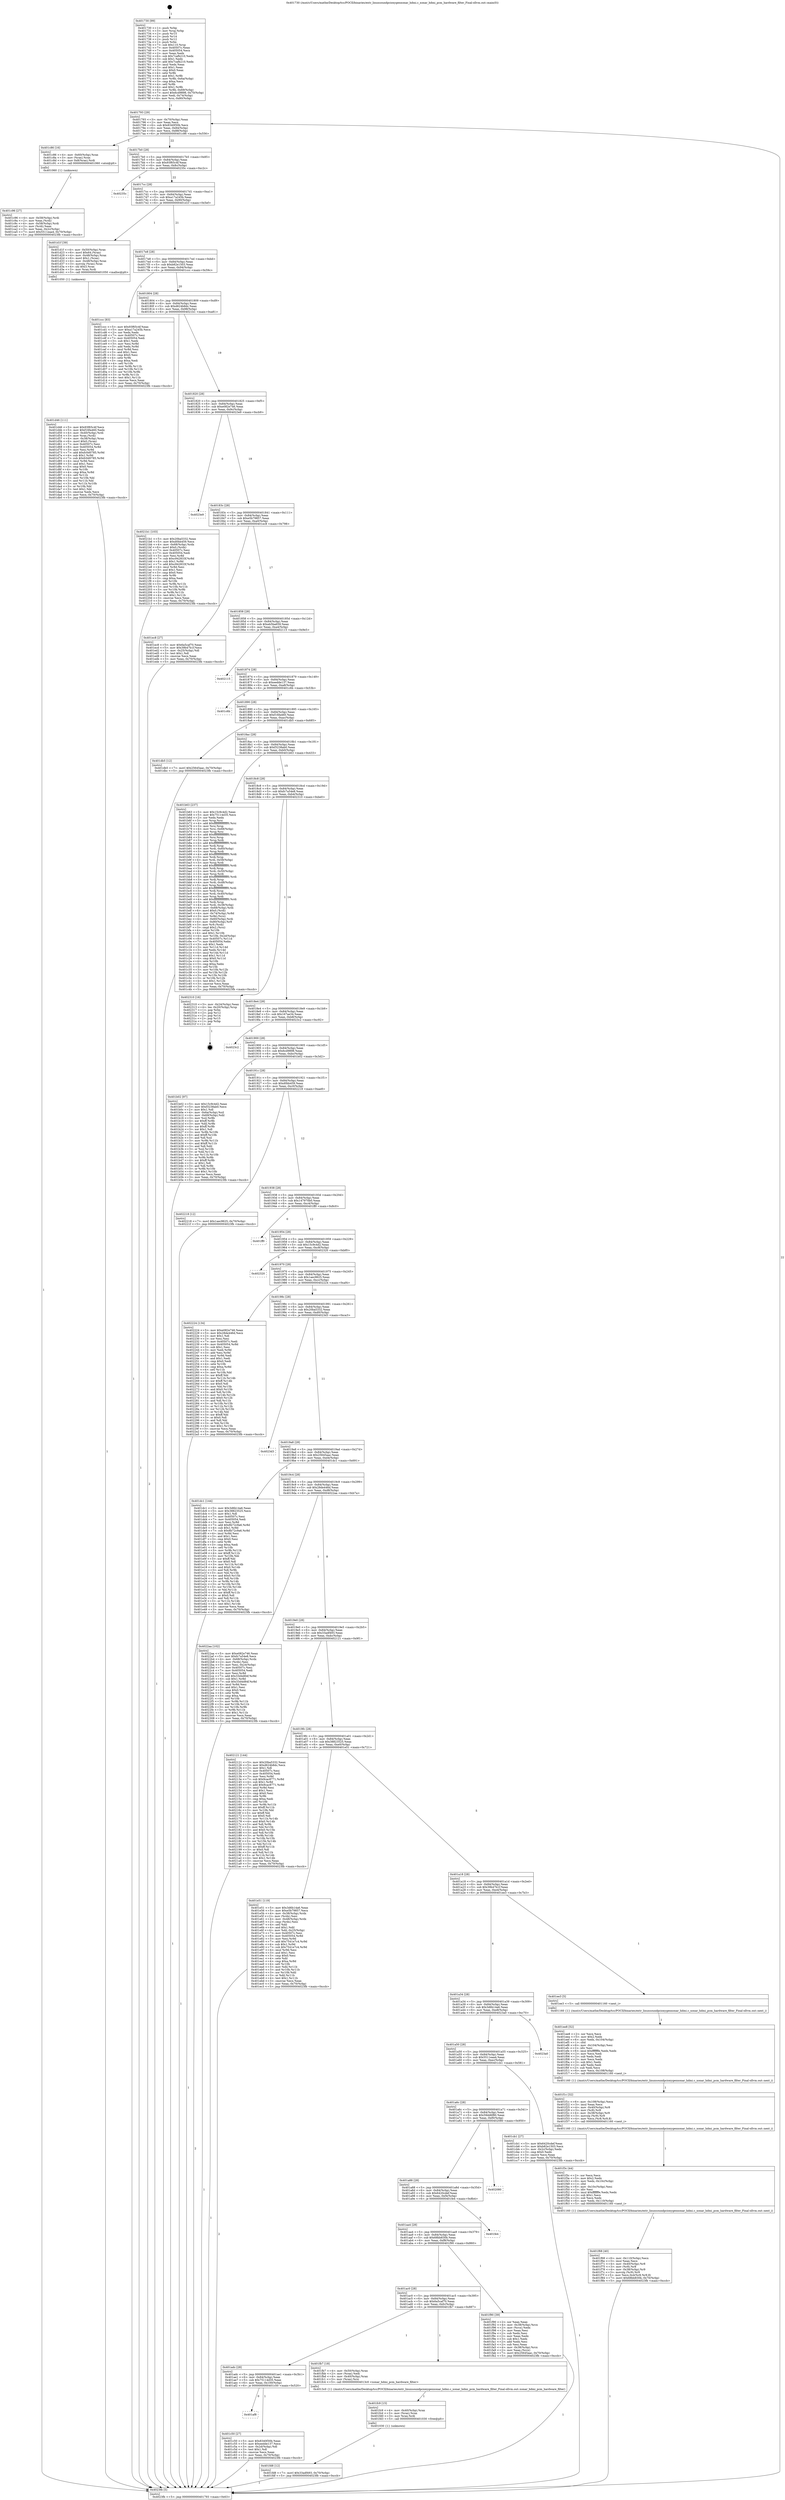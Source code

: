 digraph "0x401730" {
  label = "0x401730 (/mnt/c/Users/mathe/Desktop/tcc/POCII/binaries/extr_linuxsoundpcioxygenxonar_hdmi.c_xonar_hdmi_pcm_hardware_filter_Final-ollvm.out::main(0))"
  labelloc = "t"
  node[shape=record]

  Entry [label="",width=0.3,height=0.3,shape=circle,fillcolor=black,style=filled]
  "0x401793" [label="{
     0x401793 [29]\l
     | [instrs]\l
     &nbsp;&nbsp;0x401793 \<+3\>: mov -0x70(%rbp),%eax\l
     &nbsp;&nbsp;0x401796 \<+2\>: mov %eax,%ecx\l
     &nbsp;&nbsp;0x401798 \<+6\>: sub $0x8340f30b,%ecx\l
     &nbsp;&nbsp;0x40179e \<+6\>: mov %eax,-0x84(%rbp)\l
     &nbsp;&nbsp;0x4017a4 \<+6\>: mov %ecx,-0x88(%rbp)\l
     &nbsp;&nbsp;0x4017aa \<+6\>: je 0000000000401c86 \<main+0x556\>\l
  }"]
  "0x401c86" [label="{
     0x401c86 [16]\l
     | [instrs]\l
     &nbsp;&nbsp;0x401c86 \<+4\>: mov -0x60(%rbp),%rax\l
     &nbsp;&nbsp;0x401c8a \<+3\>: mov (%rax),%rax\l
     &nbsp;&nbsp;0x401c8d \<+4\>: mov 0x8(%rax),%rdi\l
     &nbsp;&nbsp;0x401c91 \<+5\>: call 0000000000401060 \<atoi@plt\>\l
     | [calls]\l
     &nbsp;&nbsp;0x401060 \{1\} (unknown)\l
  }"]
  "0x4017b0" [label="{
     0x4017b0 [28]\l
     | [instrs]\l
     &nbsp;&nbsp;0x4017b0 \<+5\>: jmp 00000000004017b5 \<main+0x85\>\l
     &nbsp;&nbsp;0x4017b5 \<+6\>: mov -0x84(%rbp),%eax\l
     &nbsp;&nbsp;0x4017bb \<+5\>: sub $0x93f65c4f,%eax\l
     &nbsp;&nbsp;0x4017c0 \<+6\>: mov %eax,-0x8c(%rbp)\l
     &nbsp;&nbsp;0x4017c6 \<+6\>: je 000000000040235c \<main+0xc2c\>\l
  }"]
  Exit [label="",width=0.3,height=0.3,shape=circle,fillcolor=black,style=filled,peripheries=2]
  "0x40235c" [label="{
     0x40235c\l
  }", style=dashed]
  "0x4017cc" [label="{
     0x4017cc [28]\l
     | [instrs]\l
     &nbsp;&nbsp;0x4017cc \<+5\>: jmp 00000000004017d1 \<main+0xa1\>\l
     &nbsp;&nbsp;0x4017d1 \<+6\>: mov -0x84(%rbp),%eax\l
     &nbsp;&nbsp;0x4017d7 \<+5\>: sub $0xa17a245b,%eax\l
     &nbsp;&nbsp;0x4017dc \<+6\>: mov %eax,-0x90(%rbp)\l
     &nbsp;&nbsp;0x4017e2 \<+6\>: je 0000000000401d1f \<main+0x5ef\>\l
  }"]
  "0x401fd8" [label="{
     0x401fd8 [12]\l
     | [instrs]\l
     &nbsp;&nbsp;0x401fd8 \<+7\>: movl $0x33adf493,-0x70(%rbp)\l
     &nbsp;&nbsp;0x401fdf \<+5\>: jmp 00000000004023fb \<main+0xccb\>\l
  }"]
  "0x401d1f" [label="{
     0x401d1f [39]\l
     | [instrs]\l
     &nbsp;&nbsp;0x401d1f \<+4\>: mov -0x50(%rbp),%rax\l
     &nbsp;&nbsp;0x401d23 \<+6\>: movl $0x64,(%rax)\l
     &nbsp;&nbsp;0x401d29 \<+4\>: mov -0x48(%rbp),%rax\l
     &nbsp;&nbsp;0x401d2d \<+6\>: movl $0x1,(%rax)\l
     &nbsp;&nbsp;0x401d33 \<+4\>: mov -0x48(%rbp),%rax\l
     &nbsp;&nbsp;0x401d37 \<+3\>: movslq (%rax),%rax\l
     &nbsp;&nbsp;0x401d3a \<+4\>: shl $0x3,%rax\l
     &nbsp;&nbsp;0x401d3e \<+3\>: mov %rax,%rdi\l
     &nbsp;&nbsp;0x401d41 \<+5\>: call 0000000000401050 \<malloc@plt\>\l
     | [calls]\l
     &nbsp;&nbsp;0x401050 \{1\} (unknown)\l
  }"]
  "0x4017e8" [label="{
     0x4017e8 [28]\l
     | [instrs]\l
     &nbsp;&nbsp;0x4017e8 \<+5\>: jmp 00000000004017ed \<main+0xbd\>\l
     &nbsp;&nbsp;0x4017ed \<+6\>: mov -0x84(%rbp),%eax\l
     &nbsp;&nbsp;0x4017f3 \<+5\>: sub $0xb82e1503,%eax\l
     &nbsp;&nbsp;0x4017f8 \<+6\>: mov %eax,-0x94(%rbp)\l
     &nbsp;&nbsp;0x4017fe \<+6\>: je 0000000000401ccc \<main+0x59c\>\l
  }"]
  "0x401fc9" [label="{
     0x401fc9 [15]\l
     | [instrs]\l
     &nbsp;&nbsp;0x401fc9 \<+4\>: mov -0x40(%rbp),%rax\l
     &nbsp;&nbsp;0x401fcd \<+3\>: mov (%rax),%rax\l
     &nbsp;&nbsp;0x401fd0 \<+3\>: mov %rax,%rdi\l
     &nbsp;&nbsp;0x401fd3 \<+5\>: call 0000000000401030 \<free@plt\>\l
     | [calls]\l
     &nbsp;&nbsp;0x401030 \{1\} (unknown)\l
  }"]
  "0x401ccc" [label="{
     0x401ccc [83]\l
     | [instrs]\l
     &nbsp;&nbsp;0x401ccc \<+5\>: mov $0x93f65c4f,%eax\l
     &nbsp;&nbsp;0x401cd1 \<+5\>: mov $0xa17a245b,%ecx\l
     &nbsp;&nbsp;0x401cd6 \<+2\>: xor %edx,%edx\l
     &nbsp;&nbsp;0x401cd8 \<+7\>: mov 0x40507c,%esi\l
     &nbsp;&nbsp;0x401cdf \<+7\>: mov 0x405054,%edi\l
     &nbsp;&nbsp;0x401ce6 \<+3\>: sub $0x1,%edx\l
     &nbsp;&nbsp;0x401ce9 \<+3\>: mov %esi,%r8d\l
     &nbsp;&nbsp;0x401cec \<+3\>: add %edx,%r8d\l
     &nbsp;&nbsp;0x401cef \<+4\>: imul %r8d,%esi\l
     &nbsp;&nbsp;0x401cf3 \<+3\>: and $0x1,%esi\l
     &nbsp;&nbsp;0x401cf6 \<+3\>: cmp $0x0,%esi\l
     &nbsp;&nbsp;0x401cf9 \<+4\>: sete %r9b\l
     &nbsp;&nbsp;0x401cfd \<+3\>: cmp $0xa,%edi\l
     &nbsp;&nbsp;0x401d00 \<+4\>: setl %r10b\l
     &nbsp;&nbsp;0x401d04 \<+3\>: mov %r9b,%r11b\l
     &nbsp;&nbsp;0x401d07 \<+3\>: and %r10b,%r11b\l
     &nbsp;&nbsp;0x401d0a \<+3\>: xor %r10b,%r9b\l
     &nbsp;&nbsp;0x401d0d \<+3\>: or %r9b,%r11b\l
     &nbsp;&nbsp;0x401d10 \<+4\>: test $0x1,%r11b\l
     &nbsp;&nbsp;0x401d14 \<+3\>: cmovne %ecx,%eax\l
     &nbsp;&nbsp;0x401d17 \<+3\>: mov %eax,-0x70(%rbp)\l
     &nbsp;&nbsp;0x401d1a \<+5\>: jmp 00000000004023fb \<main+0xccb\>\l
  }"]
  "0x401804" [label="{
     0x401804 [28]\l
     | [instrs]\l
     &nbsp;&nbsp;0x401804 \<+5\>: jmp 0000000000401809 \<main+0xd9\>\l
     &nbsp;&nbsp;0x401809 \<+6\>: mov -0x84(%rbp),%eax\l
     &nbsp;&nbsp;0x40180f \<+5\>: sub $0xd624b8dc,%eax\l
     &nbsp;&nbsp;0x401814 \<+6\>: mov %eax,-0x98(%rbp)\l
     &nbsp;&nbsp;0x40181a \<+6\>: je 00000000004021b1 \<main+0xa81\>\l
  }"]
  "0x401f68" [label="{
     0x401f68 [40]\l
     | [instrs]\l
     &nbsp;&nbsp;0x401f68 \<+6\>: mov -0x110(%rbp),%ecx\l
     &nbsp;&nbsp;0x401f6e \<+3\>: imul %eax,%ecx\l
     &nbsp;&nbsp;0x401f71 \<+4\>: mov -0x40(%rbp),%r8\l
     &nbsp;&nbsp;0x401f75 \<+3\>: mov (%r8),%r8\l
     &nbsp;&nbsp;0x401f78 \<+4\>: mov -0x38(%rbp),%r9\l
     &nbsp;&nbsp;0x401f7c \<+3\>: movslq (%r9),%r9\l
     &nbsp;&nbsp;0x401f7f \<+5\>: mov %ecx,0x4(%r8,%r9,8)\l
     &nbsp;&nbsp;0x401f84 \<+7\>: movl $0x68bb830b,-0x70(%rbp)\l
     &nbsp;&nbsp;0x401f8b \<+5\>: jmp 00000000004023fb \<main+0xccb\>\l
  }"]
  "0x4021b1" [label="{
     0x4021b1 [103]\l
     | [instrs]\l
     &nbsp;&nbsp;0x4021b1 \<+5\>: mov $0x20ba5332,%eax\l
     &nbsp;&nbsp;0x4021b6 \<+5\>: mov $0xd0bb459,%ecx\l
     &nbsp;&nbsp;0x4021bb \<+4\>: mov -0x68(%rbp),%rdx\l
     &nbsp;&nbsp;0x4021bf \<+6\>: movl $0x0,(%rdx)\l
     &nbsp;&nbsp;0x4021c5 \<+7\>: mov 0x40507c,%esi\l
     &nbsp;&nbsp;0x4021cc \<+7\>: mov 0x405054,%edi\l
     &nbsp;&nbsp;0x4021d3 \<+3\>: mov %esi,%r8d\l
     &nbsp;&nbsp;0x4021d6 \<+7\>: sub $0xc942833f,%r8d\l
     &nbsp;&nbsp;0x4021dd \<+4\>: sub $0x1,%r8d\l
     &nbsp;&nbsp;0x4021e1 \<+7\>: add $0xc942833f,%r8d\l
     &nbsp;&nbsp;0x4021e8 \<+4\>: imul %r8d,%esi\l
     &nbsp;&nbsp;0x4021ec \<+3\>: and $0x1,%esi\l
     &nbsp;&nbsp;0x4021ef \<+3\>: cmp $0x0,%esi\l
     &nbsp;&nbsp;0x4021f2 \<+4\>: sete %r9b\l
     &nbsp;&nbsp;0x4021f6 \<+3\>: cmp $0xa,%edi\l
     &nbsp;&nbsp;0x4021f9 \<+4\>: setl %r10b\l
     &nbsp;&nbsp;0x4021fd \<+3\>: mov %r9b,%r11b\l
     &nbsp;&nbsp;0x402200 \<+3\>: and %r10b,%r11b\l
     &nbsp;&nbsp;0x402203 \<+3\>: xor %r10b,%r9b\l
     &nbsp;&nbsp;0x402206 \<+3\>: or %r9b,%r11b\l
     &nbsp;&nbsp;0x402209 \<+4\>: test $0x1,%r11b\l
     &nbsp;&nbsp;0x40220d \<+3\>: cmovne %ecx,%eax\l
     &nbsp;&nbsp;0x402210 \<+3\>: mov %eax,-0x70(%rbp)\l
     &nbsp;&nbsp;0x402213 \<+5\>: jmp 00000000004023fb \<main+0xccb\>\l
  }"]
  "0x401820" [label="{
     0x401820 [28]\l
     | [instrs]\l
     &nbsp;&nbsp;0x401820 \<+5\>: jmp 0000000000401825 \<main+0xf5\>\l
     &nbsp;&nbsp;0x401825 \<+6\>: mov -0x84(%rbp),%eax\l
     &nbsp;&nbsp;0x40182b \<+5\>: sub $0xe082e746,%eax\l
     &nbsp;&nbsp;0x401830 \<+6\>: mov %eax,-0x9c(%rbp)\l
     &nbsp;&nbsp;0x401836 \<+6\>: je 00000000004023e9 \<main+0xcb9\>\l
  }"]
  "0x401f3c" [label="{
     0x401f3c [44]\l
     | [instrs]\l
     &nbsp;&nbsp;0x401f3c \<+2\>: xor %ecx,%ecx\l
     &nbsp;&nbsp;0x401f3e \<+5\>: mov $0x2,%edx\l
     &nbsp;&nbsp;0x401f43 \<+6\>: mov %edx,-0x10c(%rbp)\l
     &nbsp;&nbsp;0x401f49 \<+1\>: cltd\l
     &nbsp;&nbsp;0x401f4a \<+6\>: mov -0x10c(%rbp),%esi\l
     &nbsp;&nbsp;0x401f50 \<+2\>: idiv %esi\l
     &nbsp;&nbsp;0x401f52 \<+6\>: imul $0xfffffffe,%edx,%edx\l
     &nbsp;&nbsp;0x401f58 \<+3\>: sub $0x1,%ecx\l
     &nbsp;&nbsp;0x401f5b \<+2\>: sub %ecx,%edx\l
     &nbsp;&nbsp;0x401f5d \<+6\>: mov %edx,-0x110(%rbp)\l
     &nbsp;&nbsp;0x401f63 \<+5\>: call 0000000000401160 \<next_i\>\l
     | [calls]\l
     &nbsp;&nbsp;0x401160 \{1\} (/mnt/c/Users/mathe/Desktop/tcc/POCII/binaries/extr_linuxsoundpcioxygenxonar_hdmi.c_xonar_hdmi_pcm_hardware_filter_Final-ollvm.out::next_i)\l
  }"]
  "0x4023e9" [label="{
     0x4023e9\l
  }", style=dashed]
  "0x40183c" [label="{
     0x40183c [28]\l
     | [instrs]\l
     &nbsp;&nbsp;0x40183c \<+5\>: jmp 0000000000401841 \<main+0x111\>\l
     &nbsp;&nbsp;0x401841 \<+6\>: mov -0x84(%rbp),%eax\l
     &nbsp;&nbsp;0x401847 \<+5\>: sub $0xe5b79857,%eax\l
     &nbsp;&nbsp;0x40184c \<+6\>: mov %eax,-0xa0(%rbp)\l
     &nbsp;&nbsp;0x401852 \<+6\>: je 0000000000401ec8 \<main+0x798\>\l
  }"]
  "0x401f1c" [label="{
     0x401f1c [32]\l
     | [instrs]\l
     &nbsp;&nbsp;0x401f1c \<+6\>: mov -0x108(%rbp),%ecx\l
     &nbsp;&nbsp;0x401f22 \<+3\>: imul %eax,%ecx\l
     &nbsp;&nbsp;0x401f25 \<+4\>: mov -0x40(%rbp),%r8\l
     &nbsp;&nbsp;0x401f29 \<+3\>: mov (%r8),%r8\l
     &nbsp;&nbsp;0x401f2c \<+4\>: mov -0x38(%rbp),%r9\l
     &nbsp;&nbsp;0x401f30 \<+3\>: movslq (%r9),%r9\l
     &nbsp;&nbsp;0x401f33 \<+4\>: mov %ecx,(%r8,%r9,8)\l
     &nbsp;&nbsp;0x401f37 \<+5\>: call 0000000000401160 \<next_i\>\l
     | [calls]\l
     &nbsp;&nbsp;0x401160 \{1\} (/mnt/c/Users/mathe/Desktop/tcc/POCII/binaries/extr_linuxsoundpcioxygenxonar_hdmi.c_xonar_hdmi_pcm_hardware_filter_Final-ollvm.out::next_i)\l
  }"]
  "0x401ec8" [label="{
     0x401ec8 [27]\l
     | [instrs]\l
     &nbsp;&nbsp;0x401ec8 \<+5\>: mov $0x6a5caf70,%eax\l
     &nbsp;&nbsp;0x401ecd \<+5\>: mov $0x39b47b1f,%ecx\l
     &nbsp;&nbsp;0x401ed2 \<+3\>: mov -0x25(%rbp),%dl\l
     &nbsp;&nbsp;0x401ed5 \<+3\>: test $0x1,%dl\l
     &nbsp;&nbsp;0x401ed8 \<+3\>: cmovne %ecx,%eax\l
     &nbsp;&nbsp;0x401edb \<+3\>: mov %eax,-0x70(%rbp)\l
     &nbsp;&nbsp;0x401ede \<+5\>: jmp 00000000004023fb \<main+0xccb\>\l
  }"]
  "0x401858" [label="{
     0x401858 [28]\l
     | [instrs]\l
     &nbsp;&nbsp;0x401858 \<+5\>: jmp 000000000040185d \<main+0x12d\>\l
     &nbsp;&nbsp;0x40185d \<+6\>: mov -0x84(%rbp),%eax\l
     &nbsp;&nbsp;0x401863 \<+5\>: sub $0xeb5ba659,%eax\l
     &nbsp;&nbsp;0x401868 \<+6\>: mov %eax,-0xa4(%rbp)\l
     &nbsp;&nbsp;0x40186e \<+6\>: je 0000000000402115 \<main+0x9e5\>\l
  }"]
  "0x401ee8" [label="{
     0x401ee8 [52]\l
     | [instrs]\l
     &nbsp;&nbsp;0x401ee8 \<+2\>: xor %ecx,%ecx\l
     &nbsp;&nbsp;0x401eea \<+5\>: mov $0x2,%edx\l
     &nbsp;&nbsp;0x401eef \<+6\>: mov %edx,-0x104(%rbp)\l
     &nbsp;&nbsp;0x401ef5 \<+1\>: cltd\l
     &nbsp;&nbsp;0x401ef6 \<+6\>: mov -0x104(%rbp),%esi\l
     &nbsp;&nbsp;0x401efc \<+2\>: idiv %esi\l
     &nbsp;&nbsp;0x401efe \<+6\>: imul $0xfffffffe,%edx,%edx\l
     &nbsp;&nbsp;0x401f04 \<+2\>: mov %ecx,%edi\l
     &nbsp;&nbsp;0x401f06 \<+2\>: sub %edx,%edi\l
     &nbsp;&nbsp;0x401f08 \<+2\>: mov %ecx,%edx\l
     &nbsp;&nbsp;0x401f0a \<+3\>: sub $0x1,%edx\l
     &nbsp;&nbsp;0x401f0d \<+2\>: add %edx,%edi\l
     &nbsp;&nbsp;0x401f0f \<+2\>: sub %edi,%ecx\l
     &nbsp;&nbsp;0x401f11 \<+6\>: mov %ecx,-0x108(%rbp)\l
     &nbsp;&nbsp;0x401f17 \<+5\>: call 0000000000401160 \<next_i\>\l
     | [calls]\l
     &nbsp;&nbsp;0x401160 \{1\} (/mnt/c/Users/mathe/Desktop/tcc/POCII/binaries/extr_linuxsoundpcioxygenxonar_hdmi.c_xonar_hdmi_pcm_hardware_filter_Final-ollvm.out::next_i)\l
  }"]
  "0x402115" [label="{
     0x402115\l
  }", style=dashed]
  "0x401874" [label="{
     0x401874 [28]\l
     | [instrs]\l
     &nbsp;&nbsp;0x401874 \<+5\>: jmp 0000000000401879 \<main+0x149\>\l
     &nbsp;&nbsp;0x401879 \<+6\>: mov -0x84(%rbp),%eax\l
     &nbsp;&nbsp;0x40187f \<+5\>: sub $0xeedde137,%eax\l
     &nbsp;&nbsp;0x401884 \<+6\>: mov %eax,-0xa8(%rbp)\l
     &nbsp;&nbsp;0x40188a \<+6\>: je 0000000000401c6b \<main+0x53b\>\l
  }"]
  "0x401d46" [label="{
     0x401d46 [111]\l
     | [instrs]\l
     &nbsp;&nbsp;0x401d46 \<+5\>: mov $0x93f65c4f,%ecx\l
     &nbsp;&nbsp;0x401d4b \<+5\>: mov $0xf16fa460,%edx\l
     &nbsp;&nbsp;0x401d50 \<+4\>: mov -0x40(%rbp),%rdi\l
     &nbsp;&nbsp;0x401d54 \<+3\>: mov %rax,(%rdi)\l
     &nbsp;&nbsp;0x401d57 \<+4\>: mov -0x38(%rbp),%rax\l
     &nbsp;&nbsp;0x401d5b \<+6\>: movl $0x0,(%rax)\l
     &nbsp;&nbsp;0x401d61 \<+7\>: mov 0x40507c,%esi\l
     &nbsp;&nbsp;0x401d68 \<+8\>: mov 0x405054,%r8d\l
     &nbsp;&nbsp;0x401d70 \<+3\>: mov %esi,%r9d\l
     &nbsp;&nbsp;0x401d73 \<+7\>: add $0xfc0d0785,%r9d\l
     &nbsp;&nbsp;0x401d7a \<+4\>: sub $0x1,%r9d\l
     &nbsp;&nbsp;0x401d7e \<+7\>: sub $0xfc0d0785,%r9d\l
     &nbsp;&nbsp;0x401d85 \<+4\>: imul %r9d,%esi\l
     &nbsp;&nbsp;0x401d89 \<+3\>: and $0x1,%esi\l
     &nbsp;&nbsp;0x401d8c \<+3\>: cmp $0x0,%esi\l
     &nbsp;&nbsp;0x401d8f \<+4\>: sete %r10b\l
     &nbsp;&nbsp;0x401d93 \<+4\>: cmp $0xa,%r8d\l
     &nbsp;&nbsp;0x401d97 \<+4\>: setl %r11b\l
     &nbsp;&nbsp;0x401d9b \<+3\>: mov %r10b,%bl\l
     &nbsp;&nbsp;0x401d9e \<+3\>: and %r11b,%bl\l
     &nbsp;&nbsp;0x401da1 \<+3\>: xor %r11b,%r10b\l
     &nbsp;&nbsp;0x401da4 \<+3\>: or %r10b,%bl\l
     &nbsp;&nbsp;0x401da7 \<+3\>: test $0x1,%bl\l
     &nbsp;&nbsp;0x401daa \<+3\>: cmovne %edx,%ecx\l
     &nbsp;&nbsp;0x401dad \<+3\>: mov %ecx,-0x70(%rbp)\l
     &nbsp;&nbsp;0x401db0 \<+5\>: jmp 00000000004023fb \<main+0xccb\>\l
  }"]
  "0x401c6b" [label="{
     0x401c6b\l
  }", style=dashed]
  "0x401890" [label="{
     0x401890 [28]\l
     | [instrs]\l
     &nbsp;&nbsp;0x401890 \<+5\>: jmp 0000000000401895 \<main+0x165\>\l
     &nbsp;&nbsp;0x401895 \<+6\>: mov -0x84(%rbp),%eax\l
     &nbsp;&nbsp;0x40189b \<+5\>: sub $0xf16fa460,%eax\l
     &nbsp;&nbsp;0x4018a0 \<+6\>: mov %eax,-0xac(%rbp)\l
     &nbsp;&nbsp;0x4018a6 \<+6\>: je 0000000000401db5 \<main+0x685\>\l
  }"]
  "0x401c96" [label="{
     0x401c96 [27]\l
     | [instrs]\l
     &nbsp;&nbsp;0x401c96 \<+4\>: mov -0x58(%rbp),%rdi\l
     &nbsp;&nbsp;0x401c9a \<+2\>: mov %eax,(%rdi)\l
     &nbsp;&nbsp;0x401c9c \<+4\>: mov -0x58(%rbp),%rdi\l
     &nbsp;&nbsp;0x401ca0 \<+2\>: mov (%rdi),%eax\l
     &nbsp;&nbsp;0x401ca2 \<+3\>: mov %eax,-0x2c(%rbp)\l
     &nbsp;&nbsp;0x401ca5 \<+7\>: movl $0x5511eaa4,-0x70(%rbp)\l
     &nbsp;&nbsp;0x401cac \<+5\>: jmp 00000000004023fb \<main+0xccb\>\l
  }"]
  "0x401db5" [label="{
     0x401db5 [12]\l
     | [instrs]\l
     &nbsp;&nbsp;0x401db5 \<+7\>: movl $0x25645aac,-0x70(%rbp)\l
     &nbsp;&nbsp;0x401dbc \<+5\>: jmp 00000000004023fb \<main+0xccb\>\l
  }"]
  "0x4018ac" [label="{
     0x4018ac [28]\l
     | [instrs]\l
     &nbsp;&nbsp;0x4018ac \<+5\>: jmp 00000000004018b1 \<main+0x181\>\l
     &nbsp;&nbsp;0x4018b1 \<+6\>: mov -0x84(%rbp),%eax\l
     &nbsp;&nbsp;0x4018b7 \<+5\>: sub $0xf3238ab0,%eax\l
     &nbsp;&nbsp;0x4018bc \<+6\>: mov %eax,-0xb0(%rbp)\l
     &nbsp;&nbsp;0x4018c2 \<+6\>: je 0000000000401b63 \<main+0x433\>\l
  }"]
  "0x401af8" [label="{
     0x401af8\l
  }", style=dashed]
  "0x401b63" [label="{
     0x401b63 [237]\l
     | [instrs]\l
     &nbsp;&nbsp;0x401b63 \<+5\>: mov $0x15c9c4d2,%eax\l
     &nbsp;&nbsp;0x401b68 \<+5\>: mov $0x75114d35,%ecx\l
     &nbsp;&nbsp;0x401b6d \<+2\>: xor %edx,%edx\l
     &nbsp;&nbsp;0x401b6f \<+3\>: mov %rsp,%rsi\l
     &nbsp;&nbsp;0x401b72 \<+4\>: add $0xfffffffffffffff0,%rsi\l
     &nbsp;&nbsp;0x401b76 \<+3\>: mov %rsi,%rsp\l
     &nbsp;&nbsp;0x401b79 \<+4\>: mov %rsi,-0x68(%rbp)\l
     &nbsp;&nbsp;0x401b7d \<+3\>: mov %rsp,%rsi\l
     &nbsp;&nbsp;0x401b80 \<+4\>: add $0xfffffffffffffff0,%rsi\l
     &nbsp;&nbsp;0x401b84 \<+3\>: mov %rsi,%rsp\l
     &nbsp;&nbsp;0x401b87 \<+3\>: mov %rsp,%rdi\l
     &nbsp;&nbsp;0x401b8a \<+4\>: add $0xfffffffffffffff0,%rdi\l
     &nbsp;&nbsp;0x401b8e \<+3\>: mov %rdi,%rsp\l
     &nbsp;&nbsp;0x401b91 \<+4\>: mov %rdi,-0x60(%rbp)\l
     &nbsp;&nbsp;0x401b95 \<+3\>: mov %rsp,%rdi\l
     &nbsp;&nbsp;0x401b98 \<+4\>: add $0xfffffffffffffff0,%rdi\l
     &nbsp;&nbsp;0x401b9c \<+3\>: mov %rdi,%rsp\l
     &nbsp;&nbsp;0x401b9f \<+4\>: mov %rdi,-0x58(%rbp)\l
     &nbsp;&nbsp;0x401ba3 \<+3\>: mov %rsp,%rdi\l
     &nbsp;&nbsp;0x401ba6 \<+4\>: add $0xfffffffffffffff0,%rdi\l
     &nbsp;&nbsp;0x401baa \<+3\>: mov %rdi,%rsp\l
     &nbsp;&nbsp;0x401bad \<+4\>: mov %rdi,-0x50(%rbp)\l
     &nbsp;&nbsp;0x401bb1 \<+3\>: mov %rsp,%rdi\l
     &nbsp;&nbsp;0x401bb4 \<+4\>: add $0xfffffffffffffff0,%rdi\l
     &nbsp;&nbsp;0x401bb8 \<+3\>: mov %rdi,%rsp\l
     &nbsp;&nbsp;0x401bbb \<+4\>: mov %rdi,-0x48(%rbp)\l
     &nbsp;&nbsp;0x401bbf \<+3\>: mov %rsp,%rdi\l
     &nbsp;&nbsp;0x401bc2 \<+4\>: add $0xfffffffffffffff0,%rdi\l
     &nbsp;&nbsp;0x401bc6 \<+3\>: mov %rdi,%rsp\l
     &nbsp;&nbsp;0x401bc9 \<+4\>: mov %rdi,-0x40(%rbp)\l
     &nbsp;&nbsp;0x401bcd \<+3\>: mov %rsp,%rdi\l
     &nbsp;&nbsp;0x401bd0 \<+4\>: add $0xfffffffffffffff0,%rdi\l
     &nbsp;&nbsp;0x401bd4 \<+3\>: mov %rdi,%rsp\l
     &nbsp;&nbsp;0x401bd7 \<+4\>: mov %rdi,-0x38(%rbp)\l
     &nbsp;&nbsp;0x401bdb \<+4\>: mov -0x68(%rbp),%rdi\l
     &nbsp;&nbsp;0x401bdf \<+6\>: movl $0x0,(%rdi)\l
     &nbsp;&nbsp;0x401be5 \<+4\>: mov -0x74(%rbp),%r8d\l
     &nbsp;&nbsp;0x401be9 \<+3\>: mov %r8d,(%rsi)\l
     &nbsp;&nbsp;0x401bec \<+4\>: mov -0x60(%rbp),%rdi\l
     &nbsp;&nbsp;0x401bf0 \<+4\>: mov -0x80(%rbp),%r9\l
     &nbsp;&nbsp;0x401bf4 \<+3\>: mov %r9,(%rdi)\l
     &nbsp;&nbsp;0x401bf7 \<+3\>: cmpl $0x2,(%rsi)\l
     &nbsp;&nbsp;0x401bfa \<+4\>: setne %r10b\l
     &nbsp;&nbsp;0x401bfe \<+4\>: and $0x1,%r10b\l
     &nbsp;&nbsp;0x401c02 \<+4\>: mov %r10b,-0x2d(%rbp)\l
     &nbsp;&nbsp;0x401c06 \<+8\>: mov 0x40507c,%r11d\l
     &nbsp;&nbsp;0x401c0e \<+7\>: mov 0x405054,%ebx\l
     &nbsp;&nbsp;0x401c15 \<+3\>: sub $0x1,%edx\l
     &nbsp;&nbsp;0x401c18 \<+3\>: mov %r11d,%r14d\l
     &nbsp;&nbsp;0x401c1b \<+3\>: add %edx,%r14d\l
     &nbsp;&nbsp;0x401c1e \<+4\>: imul %r14d,%r11d\l
     &nbsp;&nbsp;0x401c22 \<+4\>: and $0x1,%r11d\l
     &nbsp;&nbsp;0x401c26 \<+4\>: cmp $0x0,%r11d\l
     &nbsp;&nbsp;0x401c2a \<+4\>: sete %r10b\l
     &nbsp;&nbsp;0x401c2e \<+3\>: cmp $0xa,%ebx\l
     &nbsp;&nbsp;0x401c31 \<+4\>: setl %r15b\l
     &nbsp;&nbsp;0x401c35 \<+3\>: mov %r10b,%r12b\l
     &nbsp;&nbsp;0x401c38 \<+3\>: and %r15b,%r12b\l
     &nbsp;&nbsp;0x401c3b \<+3\>: xor %r15b,%r10b\l
     &nbsp;&nbsp;0x401c3e \<+3\>: or %r10b,%r12b\l
     &nbsp;&nbsp;0x401c41 \<+4\>: test $0x1,%r12b\l
     &nbsp;&nbsp;0x401c45 \<+3\>: cmovne %ecx,%eax\l
     &nbsp;&nbsp;0x401c48 \<+3\>: mov %eax,-0x70(%rbp)\l
     &nbsp;&nbsp;0x401c4b \<+5\>: jmp 00000000004023fb \<main+0xccb\>\l
  }"]
  "0x4018c8" [label="{
     0x4018c8 [28]\l
     | [instrs]\l
     &nbsp;&nbsp;0x4018c8 \<+5\>: jmp 00000000004018cd \<main+0x19d\>\l
     &nbsp;&nbsp;0x4018cd \<+6\>: mov -0x84(%rbp),%eax\l
     &nbsp;&nbsp;0x4018d3 \<+5\>: sub $0xfc7a54e8,%eax\l
     &nbsp;&nbsp;0x4018d8 \<+6\>: mov %eax,-0xb4(%rbp)\l
     &nbsp;&nbsp;0x4018de \<+6\>: je 0000000000402310 \<main+0xbe0\>\l
  }"]
  "0x401c50" [label="{
     0x401c50 [27]\l
     | [instrs]\l
     &nbsp;&nbsp;0x401c50 \<+5\>: mov $0x8340f30b,%eax\l
     &nbsp;&nbsp;0x401c55 \<+5\>: mov $0xeedde137,%ecx\l
     &nbsp;&nbsp;0x401c5a \<+3\>: mov -0x2d(%rbp),%dl\l
     &nbsp;&nbsp;0x401c5d \<+3\>: test $0x1,%dl\l
     &nbsp;&nbsp;0x401c60 \<+3\>: cmovne %ecx,%eax\l
     &nbsp;&nbsp;0x401c63 \<+3\>: mov %eax,-0x70(%rbp)\l
     &nbsp;&nbsp;0x401c66 \<+5\>: jmp 00000000004023fb \<main+0xccb\>\l
  }"]
  "0x402310" [label="{
     0x402310 [16]\l
     | [instrs]\l
     &nbsp;&nbsp;0x402310 \<+3\>: mov -0x24(%rbp),%eax\l
     &nbsp;&nbsp;0x402313 \<+4\>: lea -0x20(%rbp),%rsp\l
     &nbsp;&nbsp;0x402317 \<+1\>: pop %rbx\l
     &nbsp;&nbsp;0x402318 \<+2\>: pop %r12\l
     &nbsp;&nbsp;0x40231a \<+2\>: pop %r14\l
     &nbsp;&nbsp;0x40231c \<+2\>: pop %r15\l
     &nbsp;&nbsp;0x40231e \<+1\>: pop %rbp\l
     &nbsp;&nbsp;0x40231f \<+1\>: ret\l
  }"]
  "0x4018e4" [label="{
     0x4018e4 [28]\l
     | [instrs]\l
     &nbsp;&nbsp;0x4018e4 \<+5\>: jmp 00000000004018e9 \<main+0x1b9\>\l
     &nbsp;&nbsp;0x4018e9 \<+6\>: mov -0x84(%rbp),%eax\l
     &nbsp;&nbsp;0x4018ef \<+5\>: sub $0x167ae34,%eax\l
     &nbsp;&nbsp;0x4018f4 \<+6\>: mov %eax,-0xb8(%rbp)\l
     &nbsp;&nbsp;0x4018fa \<+6\>: je 00000000004023c2 \<main+0xc92\>\l
  }"]
  "0x401adc" [label="{
     0x401adc [28]\l
     | [instrs]\l
     &nbsp;&nbsp;0x401adc \<+5\>: jmp 0000000000401ae1 \<main+0x3b1\>\l
     &nbsp;&nbsp;0x401ae1 \<+6\>: mov -0x84(%rbp),%eax\l
     &nbsp;&nbsp;0x401ae7 \<+5\>: sub $0x75114d35,%eax\l
     &nbsp;&nbsp;0x401aec \<+6\>: mov %eax,-0x100(%rbp)\l
     &nbsp;&nbsp;0x401af2 \<+6\>: je 0000000000401c50 \<main+0x520\>\l
  }"]
  "0x4023c2" [label="{
     0x4023c2\l
  }", style=dashed]
  "0x401900" [label="{
     0x401900 [28]\l
     | [instrs]\l
     &nbsp;&nbsp;0x401900 \<+5\>: jmp 0000000000401905 \<main+0x1d5\>\l
     &nbsp;&nbsp;0x401905 \<+6\>: mov -0x84(%rbp),%eax\l
     &nbsp;&nbsp;0x40190b \<+5\>: sub $0x6cd9898,%eax\l
     &nbsp;&nbsp;0x401910 \<+6\>: mov %eax,-0xbc(%rbp)\l
     &nbsp;&nbsp;0x401916 \<+6\>: je 0000000000401b02 \<main+0x3d2\>\l
  }"]
  "0x401fb7" [label="{
     0x401fb7 [18]\l
     | [instrs]\l
     &nbsp;&nbsp;0x401fb7 \<+4\>: mov -0x50(%rbp),%rax\l
     &nbsp;&nbsp;0x401fbb \<+2\>: mov (%rax),%edi\l
     &nbsp;&nbsp;0x401fbd \<+4\>: mov -0x40(%rbp),%rax\l
     &nbsp;&nbsp;0x401fc1 \<+3\>: mov (%rax),%rsi\l
     &nbsp;&nbsp;0x401fc4 \<+5\>: call 00000000004013c0 \<xonar_hdmi_pcm_hardware_filter\>\l
     | [calls]\l
     &nbsp;&nbsp;0x4013c0 \{1\} (/mnt/c/Users/mathe/Desktop/tcc/POCII/binaries/extr_linuxsoundpcioxygenxonar_hdmi.c_xonar_hdmi_pcm_hardware_filter_Final-ollvm.out::xonar_hdmi_pcm_hardware_filter)\l
  }"]
  "0x401b02" [label="{
     0x401b02 [97]\l
     | [instrs]\l
     &nbsp;&nbsp;0x401b02 \<+5\>: mov $0x15c9c4d2,%eax\l
     &nbsp;&nbsp;0x401b07 \<+5\>: mov $0xf3238ab0,%ecx\l
     &nbsp;&nbsp;0x401b0c \<+2\>: mov $0x1,%dl\l
     &nbsp;&nbsp;0x401b0e \<+4\>: mov -0x6a(%rbp),%sil\l
     &nbsp;&nbsp;0x401b12 \<+4\>: mov -0x69(%rbp),%dil\l
     &nbsp;&nbsp;0x401b16 \<+3\>: mov %sil,%r8b\l
     &nbsp;&nbsp;0x401b19 \<+4\>: xor $0xff,%r8b\l
     &nbsp;&nbsp;0x401b1d \<+3\>: mov %dil,%r9b\l
     &nbsp;&nbsp;0x401b20 \<+4\>: xor $0xff,%r9b\l
     &nbsp;&nbsp;0x401b24 \<+3\>: xor $0x1,%dl\l
     &nbsp;&nbsp;0x401b27 \<+3\>: mov %r8b,%r10b\l
     &nbsp;&nbsp;0x401b2a \<+4\>: and $0xff,%r10b\l
     &nbsp;&nbsp;0x401b2e \<+3\>: and %dl,%sil\l
     &nbsp;&nbsp;0x401b31 \<+3\>: mov %r9b,%r11b\l
     &nbsp;&nbsp;0x401b34 \<+4\>: and $0xff,%r11b\l
     &nbsp;&nbsp;0x401b38 \<+3\>: and %dl,%dil\l
     &nbsp;&nbsp;0x401b3b \<+3\>: or %sil,%r10b\l
     &nbsp;&nbsp;0x401b3e \<+3\>: or %dil,%r11b\l
     &nbsp;&nbsp;0x401b41 \<+3\>: xor %r11b,%r10b\l
     &nbsp;&nbsp;0x401b44 \<+3\>: or %r9b,%r8b\l
     &nbsp;&nbsp;0x401b47 \<+4\>: xor $0xff,%r8b\l
     &nbsp;&nbsp;0x401b4b \<+3\>: or $0x1,%dl\l
     &nbsp;&nbsp;0x401b4e \<+3\>: and %dl,%r8b\l
     &nbsp;&nbsp;0x401b51 \<+3\>: or %r8b,%r10b\l
     &nbsp;&nbsp;0x401b54 \<+4\>: test $0x1,%r10b\l
     &nbsp;&nbsp;0x401b58 \<+3\>: cmovne %ecx,%eax\l
     &nbsp;&nbsp;0x401b5b \<+3\>: mov %eax,-0x70(%rbp)\l
     &nbsp;&nbsp;0x401b5e \<+5\>: jmp 00000000004023fb \<main+0xccb\>\l
  }"]
  "0x40191c" [label="{
     0x40191c [28]\l
     | [instrs]\l
     &nbsp;&nbsp;0x40191c \<+5\>: jmp 0000000000401921 \<main+0x1f1\>\l
     &nbsp;&nbsp;0x401921 \<+6\>: mov -0x84(%rbp),%eax\l
     &nbsp;&nbsp;0x401927 \<+5\>: sub $0xd0bb459,%eax\l
     &nbsp;&nbsp;0x40192c \<+6\>: mov %eax,-0xc0(%rbp)\l
     &nbsp;&nbsp;0x401932 \<+6\>: je 0000000000402218 \<main+0xae8\>\l
  }"]
  "0x4023fb" [label="{
     0x4023fb [5]\l
     | [instrs]\l
     &nbsp;&nbsp;0x4023fb \<+5\>: jmp 0000000000401793 \<main+0x63\>\l
  }"]
  "0x401730" [label="{
     0x401730 [99]\l
     | [instrs]\l
     &nbsp;&nbsp;0x401730 \<+1\>: push %rbp\l
     &nbsp;&nbsp;0x401731 \<+3\>: mov %rsp,%rbp\l
     &nbsp;&nbsp;0x401734 \<+2\>: push %r15\l
     &nbsp;&nbsp;0x401736 \<+2\>: push %r14\l
     &nbsp;&nbsp;0x401738 \<+2\>: push %r12\l
     &nbsp;&nbsp;0x40173a \<+1\>: push %rbx\l
     &nbsp;&nbsp;0x40173b \<+7\>: sub $0x110,%rsp\l
     &nbsp;&nbsp;0x401742 \<+7\>: mov 0x40507c,%eax\l
     &nbsp;&nbsp;0x401749 \<+7\>: mov 0x405054,%ecx\l
     &nbsp;&nbsp;0x401750 \<+2\>: mov %eax,%edx\l
     &nbsp;&nbsp;0x401752 \<+6\>: sub $0x7cafb210,%edx\l
     &nbsp;&nbsp;0x401758 \<+3\>: sub $0x1,%edx\l
     &nbsp;&nbsp;0x40175b \<+6\>: add $0x7cafb210,%edx\l
     &nbsp;&nbsp;0x401761 \<+3\>: imul %edx,%eax\l
     &nbsp;&nbsp;0x401764 \<+3\>: and $0x1,%eax\l
     &nbsp;&nbsp;0x401767 \<+3\>: cmp $0x0,%eax\l
     &nbsp;&nbsp;0x40176a \<+4\>: sete %r8b\l
     &nbsp;&nbsp;0x40176e \<+4\>: and $0x1,%r8b\l
     &nbsp;&nbsp;0x401772 \<+4\>: mov %r8b,-0x6a(%rbp)\l
     &nbsp;&nbsp;0x401776 \<+3\>: cmp $0xa,%ecx\l
     &nbsp;&nbsp;0x401779 \<+4\>: setl %r8b\l
     &nbsp;&nbsp;0x40177d \<+4\>: and $0x1,%r8b\l
     &nbsp;&nbsp;0x401781 \<+4\>: mov %r8b,-0x69(%rbp)\l
     &nbsp;&nbsp;0x401785 \<+7\>: movl $0x6cd9898,-0x70(%rbp)\l
     &nbsp;&nbsp;0x40178c \<+3\>: mov %edi,-0x74(%rbp)\l
     &nbsp;&nbsp;0x40178f \<+4\>: mov %rsi,-0x80(%rbp)\l
  }"]
  "0x401ac0" [label="{
     0x401ac0 [28]\l
     | [instrs]\l
     &nbsp;&nbsp;0x401ac0 \<+5\>: jmp 0000000000401ac5 \<main+0x395\>\l
     &nbsp;&nbsp;0x401ac5 \<+6\>: mov -0x84(%rbp),%eax\l
     &nbsp;&nbsp;0x401acb \<+5\>: sub $0x6a5caf70,%eax\l
     &nbsp;&nbsp;0x401ad0 \<+6\>: mov %eax,-0xfc(%rbp)\l
     &nbsp;&nbsp;0x401ad6 \<+6\>: je 0000000000401fb7 \<main+0x887\>\l
  }"]
  "0x401f90" [label="{
     0x401f90 [39]\l
     | [instrs]\l
     &nbsp;&nbsp;0x401f90 \<+2\>: xor %eax,%eax\l
     &nbsp;&nbsp;0x401f92 \<+4\>: mov -0x38(%rbp),%rcx\l
     &nbsp;&nbsp;0x401f96 \<+2\>: mov (%rcx),%edx\l
     &nbsp;&nbsp;0x401f98 \<+2\>: mov %eax,%esi\l
     &nbsp;&nbsp;0x401f9a \<+2\>: sub %edx,%esi\l
     &nbsp;&nbsp;0x401f9c \<+2\>: mov %eax,%edx\l
     &nbsp;&nbsp;0x401f9e \<+3\>: sub $0x1,%edx\l
     &nbsp;&nbsp;0x401fa1 \<+2\>: add %edx,%esi\l
     &nbsp;&nbsp;0x401fa3 \<+2\>: sub %esi,%eax\l
     &nbsp;&nbsp;0x401fa5 \<+4\>: mov -0x38(%rbp),%rcx\l
     &nbsp;&nbsp;0x401fa9 \<+2\>: mov %eax,(%rcx)\l
     &nbsp;&nbsp;0x401fab \<+7\>: movl $0x25645aac,-0x70(%rbp)\l
     &nbsp;&nbsp;0x401fb2 \<+5\>: jmp 00000000004023fb \<main+0xccb\>\l
  }"]
  "0x402218" [label="{
     0x402218 [12]\l
     | [instrs]\l
     &nbsp;&nbsp;0x402218 \<+7\>: movl $0x1aec9625,-0x70(%rbp)\l
     &nbsp;&nbsp;0x40221f \<+5\>: jmp 00000000004023fb \<main+0xccb\>\l
  }"]
  "0x401938" [label="{
     0x401938 [28]\l
     | [instrs]\l
     &nbsp;&nbsp;0x401938 \<+5\>: jmp 000000000040193d \<main+0x20d\>\l
     &nbsp;&nbsp;0x40193d \<+6\>: mov -0x84(%rbp),%eax\l
     &nbsp;&nbsp;0x401943 \<+5\>: sub $0x147970b0,%eax\l
     &nbsp;&nbsp;0x401948 \<+6\>: mov %eax,-0xc4(%rbp)\l
     &nbsp;&nbsp;0x40194e \<+6\>: je 0000000000401ff0 \<main+0x8c0\>\l
  }"]
  "0x401aa4" [label="{
     0x401aa4 [28]\l
     | [instrs]\l
     &nbsp;&nbsp;0x401aa4 \<+5\>: jmp 0000000000401aa9 \<main+0x379\>\l
     &nbsp;&nbsp;0x401aa9 \<+6\>: mov -0x84(%rbp),%eax\l
     &nbsp;&nbsp;0x401aaf \<+5\>: sub $0x68bb830b,%eax\l
     &nbsp;&nbsp;0x401ab4 \<+6\>: mov %eax,-0xf8(%rbp)\l
     &nbsp;&nbsp;0x401aba \<+6\>: je 0000000000401f90 \<main+0x860\>\l
  }"]
  "0x401ff0" [label="{
     0x401ff0\l
  }", style=dashed]
  "0x401954" [label="{
     0x401954 [28]\l
     | [instrs]\l
     &nbsp;&nbsp;0x401954 \<+5\>: jmp 0000000000401959 \<main+0x229\>\l
     &nbsp;&nbsp;0x401959 \<+6\>: mov -0x84(%rbp),%eax\l
     &nbsp;&nbsp;0x40195f \<+5\>: sub $0x15c9c4d2,%eax\l
     &nbsp;&nbsp;0x401964 \<+6\>: mov %eax,-0xc8(%rbp)\l
     &nbsp;&nbsp;0x40196a \<+6\>: je 0000000000402320 \<main+0xbf0\>\l
  }"]
  "0x401fe4" [label="{
     0x401fe4\l
  }", style=dashed]
  "0x402320" [label="{
     0x402320\l
  }", style=dashed]
  "0x401970" [label="{
     0x401970 [28]\l
     | [instrs]\l
     &nbsp;&nbsp;0x401970 \<+5\>: jmp 0000000000401975 \<main+0x245\>\l
     &nbsp;&nbsp;0x401975 \<+6\>: mov -0x84(%rbp),%eax\l
     &nbsp;&nbsp;0x40197b \<+5\>: sub $0x1aec9625,%eax\l
     &nbsp;&nbsp;0x401980 \<+6\>: mov %eax,-0xcc(%rbp)\l
     &nbsp;&nbsp;0x401986 \<+6\>: je 0000000000402224 \<main+0xaf4\>\l
  }"]
  "0x401a88" [label="{
     0x401a88 [28]\l
     | [instrs]\l
     &nbsp;&nbsp;0x401a88 \<+5\>: jmp 0000000000401a8d \<main+0x35d\>\l
     &nbsp;&nbsp;0x401a8d \<+6\>: mov -0x84(%rbp),%eax\l
     &nbsp;&nbsp;0x401a93 \<+5\>: sub $0x6420cdef,%eax\l
     &nbsp;&nbsp;0x401a98 \<+6\>: mov %eax,-0xf4(%rbp)\l
     &nbsp;&nbsp;0x401a9e \<+6\>: je 0000000000401fe4 \<main+0x8b4\>\l
  }"]
  "0x402224" [label="{
     0x402224 [134]\l
     | [instrs]\l
     &nbsp;&nbsp;0x402224 \<+5\>: mov $0xe082e746,%eax\l
     &nbsp;&nbsp;0x402229 \<+5\>: mov $0x28de446d,%ecx\l
     &nbsp;&nbsp;0x40222e \<+2\>: mov $0x1,%dl\l
     &nbsp;&nbsp;0x402230 \<+2\>: xor %esi,%esi\l
     &nbsp;&nbsp;0x402232 \<+7\>: mov 0x40507c,%edi\l
     &nbsp;&nbsp;0x402239 \<+8\>: mov 0x405054,%r8d\l
     &nbsp;&nbsp;0x402241 \<+3\>: sub $0x1,%esi\l
     &nbsp;&nbsp;0x402244 \<+3\>: mov %edi,%r9d\l
     &nbsp;&nbsp;0x402247 \<+3\>: add %esi,%r9d\l
     &nbsp;&nbsp;0x40224a \<+4\>: imul %r9d,%edi\l
     &nbsp;&nbsp;0x40224e \<+3\>: and $0x1,%edi\l
     &nbsp;&nbsp;0x402251 \<+3\>: cmp $0x0,%edi\l
     &nbsp;&nbsp;0x402254 \<+4\>: sete %r10b\l
     &nbsp;&nbsp;0x402258 \<+4\>: cmp $0xa,%r8d\l
     &nbsp;&nbsp;0x40225c \<+4\>: setl %r11b\l
     &nbsp;&nbsp;0x402260 \<+3\>: mov %r10b,%bl\l
     &nbsp;&nbsp;0x402263 \<+3\>: xor $0xff,%bl\l
     &nbsp;&nbsp;0x402266 \<+3\>: mov %r11b,%r14b\l
     &nbsp;&nbsp;0x402269 \<+4\>: xor $0xff,%r14b\l
     &nbsp;&nbsp;0x40226d \<+3\>: xor $0x0,%dl\l
     &nbsp;&nbsp;0x402270 \<+3\>: mov %bl,%r15b\l
     &nbsp;&nbsp;0x402273 \<+4\>: and $0x0,%r15b\l
     &nbsp;&nbsp;0x402277 \<+3\>: and %dl,%r10b\l
     &nbsp;&nbsp;0x40227a \<+3\>: mov %r14b,%r12b\l
     &nbsp;&nbsp;0x40227d \<+4\>: and $0x0,%r12b\l
     &nbsp;&nbsp;0x402281 \<+3\>: and %dl,%r11b\l
     &nbsp;&nbsp;0x402284 \<+3\>: or %r10b,%r15b\l
     &nbsp;&nbsp;0x402287 \<+3\>: or %r11b,%r12b\l
     &nbsp;&nbsp;0x40228a \<+3\>: xor %r12b,%r15b\l
     &nbsp;&nbsp;0x40228d \<+3\>: or %r14b,%bl\l
     &nbsp;&nbsp;0x402290 \<+3\>: xor $0xff,%bl\l
     &nbsp;&nbsp;0x402293 \<+3\>: or $0x0,%dl\l
     &nbsp;&nbsp;0x402296 \<+2\>: and %dl,%bl\l
     &nbsp;&nbsp;0x402298 \<+3\>: or %bl,%r15b\l
     &nbsp;&nbsp;0x40229b \<+4\>: test $0x1,%r15b\l
     &nbsp;&nbsp;0x40229f \<+3\>: cmovne %ecx,%eax\l
     &nbsp;&nbsp;0x4022a2 \<+3\>: mov %eax,-0x70(%rbp)\l
     &nbsp;&nbsp;0x4022a5 \<+5\>: jmp 00000000004023fb \<main+0xccb\>\l
  }"]
  "0x40198c" [label="{
     0x40198c [28]\l
     | [instrs]\l
     &nbsp;&nbsp;0x40198c \<+5\>: jmp 0000000000401991 \<main+0x261\>\l
     &nbsp;&nbsp;0x401991 \<+6\>: mov -0x84(%rbp),%eax\l
     &nbsp;&nbsp;0x401997 \<+5\>: sub $0x20ba5332,%eax\l
     &nbsp;&nbsp;0x40199c \<+6\>: mov %eax,-0xd0(%rbp)\l
     &nbsp;&nbsp;0x4019a2 \<+6\>: je 00000000004023d3 \<main+0xca3\>\l
  }"]
  "0x402080" [label="{
     0x402080\l
  }", style=dashed]
  "0x4023d3" [label="{
     0x4023d3\l
  }", style=dashed]
  "0x4019a8" [label="{
     0x4019a8 [28]\l
     | [instrs]\l
     &nbsp;&nbsp;0x4019a8 \<+5\>: jmp 00000000004019ad \<main+0x27d\>\l
     &nbsp;&nbsp;0x4019ad \<+6\>: mov -0x84(%rbp),%eax\l
     &nbsp;&nbsp;0x4019b3 \<+5\>: sub $0x25645aac,%eax\l
     &nbsp;&nbsp;0x4019b8 \<+6\>: mov %eax,-0xd4(%rbp)\l
     &nbsp;&nbsp;0x4019be \<+6\>: je 0000000000401dc1 \<main+0x691\>\l
  }"]
  "0x401a6c" [label="{
     0x401a6c [28]\l
     | [instrs]\l
     &nbsp;&nbsp;0x401a6c \<+5\>: jmp 0000000000401a71 \<main+0x341\>\l
     &nbsp;&nbsp;0x401a71 \<+6\>: mov -0x84(%rbp),%eax\l
     &nbsp;&nbsp;0x401a77 \<+5\>: sub $0x59dd6f80,%eax\l
     &nbsp;&nbsp;0x401a7c \<+6\>: mov %eax,-0xf0(%rbp)\l
     &nbsp;&nbsp;0x401a82 \<+6\>: je 0000000000402080 \<main+0x950\>\l
  }"]
  "0x401dc1" [label="{
     0x401dc1 [144]\l
     | [instrs]\l
     &nbsp;&nbsp;0x401dc1 \<+5\>: mov $0x3d6b14a6,%eax\l
     &nbsp;&nbsp;0x401dc6 \<+5\>: mov $0x38823525,%ecx\l
     &nbsp;&nbsp;0x401dcb \<+2\>: mov $0x1,%dl\l
     &nbsp;&nbsp;0x401dcd \<+7\>: mov 0x40507c,%esi\l
     &nbsp;&nbsp;0x401dd4 \<+7\>: mov 0x405054,%edi\l
     &nbsp;&nbsp;0x401ddb \<+3\>: mov %esi,%r8d\l
     &nbsp;&nbsp;0x401dde \<+7\>: add $0x8b72c9a6,%r8d\l
     &nbsp;&nbsp;0x401de5 \<+4\>: sub $0x1,%r8d\l
     &nbsp;&nbsp;0x401de9 \<+7\>: sub $0x8b72c9a6,%r8d\l
     &nbsp;&nbsp;0x401df0 \<+4\>: imul %r8d,%esi\l
     &nbsp;&nbsp;0x401df4 \<+3\>: and $0x1,%esi\l
     &nbsp;&nbsp;0x401df7 \<+3\>: cmp $0x0,%esi\l
     &nbsp;&nbsp;0x401dfa \<+4\>: sete %r9b\l
     &nbsp;&nbsp;0x401dfe \<+3\>: cmp $0xa,%edi\l
     &nbsp;&nbsp;0x401e01 \<+4\>: setl %r10b\l
     &nbsp;&nbsp;0x401e05 \<+3\>: mov %r9b,%r11b\l
     &nbsp;&nbsp;0x401e08 \<+4\>: xor $0xff,%r11b\l
     &nbsp;&nbsp;0x401e0c \<+3\>: mov %r10b,%bl\l
     &nbsp;&nbsp;0x401e0f \<+3\>: xor $0xff,%bl\l
     &nbsp;&nbsp;0x401e12 \<+3\>: xor $0x0,%dl\l
     &nbsp;&nbsp;0x401e15 \<+3\>: mov %r11b,%r14b\l
     &nbsp;&nbsp;0x401e18 \<+4\>: and $0x0,%r14b\l
     &nbsp;&nbsp;0x401e1c \<+3\>: and %dl,%r9b\l
     &nbsp;&nbsp;0x401e1f \<+3\>: mov %bl,%r15b\l
     &nbsp;&nbsp;0x401e22 \<+4\>: and $0x0,%r15b\l
     &nbsp;&nbsp;0x401e26 \<+3\>: and %dl,%r10b\l
     &nbsp;&nbsp;0x401e29 \<+3\>: or %r9b,%r14b\l
     &nbsp;&nbsp;0x401e2c \<+3\>: or %r10b,%r15b\l
     &nbsp;&nbsp;0x401e2f \<+3\>: xor %r15b,%r14b\l
     &nbsp;&nbsp;0x401e32 \<+3\>: or %bl,%r11b\l
     &nbsp;&nbsp;0x401e35 \<+4\>: xor $0xff,%r11b\l
     &nbsp;&nbsp;0x401e39 \<+3\>: or $0x0,%dl\l
     &nbsp;&nbsp;0x401e3c \<+3\>: and %dl,%r11b\l
     &nbsp;&nbsp;0x401e3f \<+3\>: or %r11b,%r14b\l
     &nbsp;&nbsp;0x401e42 \<+4\>: test $0x1,%r14b\l
     &nbsp;&nbsp;0x401e46 \<+3\>: cmovne %ecx,%eax\l
     &nbsp;&nbsp;0x401e49 \<+3\>: mov %eax,-0x70(%rbp)\l
     &nbsp;&nbsp;0x401e4c \<+5\>: jmp 00000000004023fb \<main+0xccb\>\l
  }"]
  "0x4019c4" [label="{
     0x4019c4 [28]\l
     | [instrs]\l
     &nbsp;&nbsp;0x4019c4 \<+5\>: jmp 00000000004019c9 \<main+0x299\>\l
     &nbsp;&nbsp;0x4019c9 \<+6\>: mov -0x84(%rbp),%eax\l
     &nbsp;&nbsp;0x4019cf \<+5\>: sub $0x28de446d,%eax\l
     &nbsp;&nbsp;0x4019d4 \<+6\>: mov %eax,-0xd8(%rbp)\l
     &nbsp;&nbsp;0x4019da \<+6\>: je 00000000004022aa \<main+0xb7a\>\l
  }"]
  "0x401cb1" [label="{
     0x401cb1 [27]\l
     | [instrs]\l
     &nbsp;&nbsp;0x401cb1 \<+5\>: mov $0x6420cdef,%eax\l
     &nbsp;&nbsp;0x401cb6 \<+5\>: mov $0xb82e1503,%ecx\l
     &nbsp;&nbsp;0x401cbb \<+3\>: mov -0x2c(%rbp),%edx\l
     &nbsp;&nbsp;0x401cbe \<+3\>: cmp $0x0,%edx\l
     &nbsp;&nbsp;0x401cc1 \<+3\>: cmove %ecx,%eax\l
     &nbsp;&nbsp;0x401cc4 \<+3\>: mov %eax,-0x70(%rbp)\l
     &nbsp;&nbsp;0x401cc7 \<+5\>: jmp 00000000004023fb \<main+0xccb\>\l
  }"]
  "0x4022aa" [label="{
     0x4022aa [102]\l
     | [instrs]\l
     &nbsp;&nbsp;0x4022aa \<+5\>: mov $0xe082e746,%eax\l
     &nbsp;&nbsp;0x4022af \<+5\>: mov $0xfc7a54e8,%ecx\l
     &nbsp;&nbsp;0x4022b4 \<+4\>: mov -0x68(%rbp),%rdx\l
     &nbsp;&nbsp;0x4022b8 \<+2\>: mov (%rdx),%esi\l
     &nbsp;&nbsp;0x4022ba \<+3\>: mov %esi,-0x24(%rbp)\l
     &nbsp;&nbsp;0x4022bd \<+7\>: mov 0x40507c,%esi\l
     &nbsp;&nbsp;0x4022c4 \<+7\>: mov 0x405054,%edi\l
     &nbsp;&nbsp;0x4022cb \<+3\>: mov %esi,%r8d\l
     &nbsp;&nbsp;0x4022ce \<+7\>: add $0x33d4d84f,%r8d\l
     &nbsp;&nbsp;0x4022d5 \<+4\>: sub $0x1,%r8d\l
     &nbsp;&nbsp;0x4022d9 \<+7\>: sub $0x33d4d84f,%r8d\l
     &nbsp;&nbsp;0x4022e0 \<+4\>: imul %r8d,%esi\l
     &nbsp;&nbsp;0x4022e4 \<+3\>: and $0x1,%esi\l
     &nbsp;&nbsp;0x4022e7 \<+3\>: cmp $0x0,%esi\l
     &nbsp;&nbsp;0x4022ea \<+4\>: sete %r9b\l
     &nbsp;&nbsp;0x4022ee \<+3\>: cmp $0xa,%edi\l
     &nbsp;&nbsp;0x4022f1 \<+4\>: setl %r10b\l
     &nbsp;&nbsp;0x4022f5 \<+3\>: mov %r9b,%r11b\l
     &nbsp;&nbsp;0x4022f8 \<+3\>: and %r10b,%r11b\l
     &nbsp;&nbsp;0x4022fb \<+3\>: xor %r10b,%r9b\l
     &nbsp;&nbsp;0x4022fe \<+3\>: or %r9b,%r11b\l
     &nbsp;&nbsp;0x402301 \<+4\>: test $0x1,%r11b\l
     &nbsp;&nbsp;0x402305 \<+3\>: cmovne %ecx,%eax\l
     &nbsp;&nbsp;0x402308 \<+3\>: mov %eax,-0x70(%rbp)\l
     &nbsp;&nbsp;0x40230b \<+5\>: jmp 00000000004023fb \<main+0xccb\>\l
  }"]
  "0x4019e0" [label="{
     0x4019e0 [28]\l
     | [instrs]\l
     &nbsp;&nbsp;0x4019e0 \<+5\>: jmp 00000000004019e5 \<main+0x2b5\>\l
     &nbsp;&nbsp;0x4019e5 \<+6\>: mov -0x84(%rbp),%eax\l
     &nbsp;&nbsp;0x4019eb \<+5\>: sub $0x33adf493,%eax\l
     &nbsp;&nbsp;0x4019f0 \<+6\>: mov %eax,-0xdc(%rbp)\l
     &nbsp;&nbsp;0x4019f6 \<+6\>: je 0000000000402121 \<main+0x9f1\>\l
  }"]
  "0x401a50" [label="{
     0x401a50 [28]\l
     | [instrs]\l
     &nbsp;&nbsp;0x401a50 \<+5\>: jmp 0000000000401a55 \<main+0x325\>\l
     &nbsp;&nbsp;0x401a55 \<+6\>: mov -0x84(%rbp),%eax\l
     &nbsp;&nbsp;0x401a5b \<+5\>: sub $0x5511eaa4,%eax\l
     &nbsp;&nbsp;0x401a60 \<+6\>: mov %eax,-0xec(%rbp)\l
     &nbsp;&nbsp;0x401a66 \<+6\>: je 0000000000401cb1 \<main+0x581\>\l
  }"]
  "0x402121" [label="{
     0x402121 [144]\l
     | [instrs]\l
     &nbsp;&nbsp;0x402121 \<+5\>: mov $0x20ba5332,%eax\l
     &nbsp;&nbsp;0x402126 \<+5\>: mov $0xd624b8dc,%ecx\l
     &nbsp;&nbsp;0x40212b \<+2\>: mov $0x1,%dl\l
     &nbsp;&nbsp;0x40212d \<+7\>: mov 0x40507c,%esi\l
     &nbsp;&nbsp;0x402134 \<+7\>: mov 0x405054,%edi\l
     &nbsp;&nbsp;0x40213b \<+3\>: mov %esi,%r8d\l
     &nbsp;&nbsp;0x40213e \<+7\>: sub $0x9cac8771,%r8d\l
     &nbsp;&nbsp;0x402145 \<+4\>: sub $0x1,%r8d\l
     &nbsp;&nbsp;0x402149 \<+7\>: add $0x9cac8771,%r8d\l
     &nbsp;&nbsp;0x402150 \<+4\>: imul %r8d,%esi\l
     &nbsp;&nbsp;0x402154 \<+3\>: and $0x1,%esi\l
     &nbsp;&nbsp;0x402157 \<+3\>: cmp $0x0,%esi\l
     &nbsp;&nbsp;0x40215a \<+4\>: sete %r9b\l
     &nbsp;&nbsp;0x40215e \<+3\>: cmp $0xa,%edi\l
     &nbsp;&nbsp;0x402161 \<+4\>: setl %r10b\l
     &nbsp;&nbsp;0x402165 \<+3\>: mov %r9b,%r11b\l
     &nbsp;&nbsp;0x402168 \<+4\>: xor $0xff,%r11b\l
     &nbsp;&nbsp;0x40216c \<+3\>: mov %r10b,%bl\l
     &nbsp;&nbsp;0x40216f \<+3\>: xor $0xff,%bl\l
     &nbsp;&nbsp;0x402172 \<+3\>: xor $0x0,%dl\l
     &nbsp;&nbsp;0x402175 \<+3\>: mov %r11b,%r14b\l
     &nbsp;&nbsp;0x402178 \<+4\>: and $0x0,%r14b\l
     &nbsp;&nbsp;0x40217c \<+3\>: and %dl,%r9b\l
     &nbsp;&nbsp;0x40217f \<+3\>: mov %bl,%r15b\l
     &nbsp;&nbsp;0x402182 \<+4\>: and $0x0,%r15b\l
     &nbsp;&nbsp;0x402186 \<+3\>: and %dl,%r10b\l
     &nbsp;&nbsp;0x402189 \<+3\>: or %r9b,%r14b\l
     &nbsp;&nbsp;0x40218c \<+3\>: or %r10b,%r15b\l
     &nbsp;&nbsp;0x40218f \<+3\>: xor %r15b,%r14b\l
     &nbsp;&nbsp;0x402192 \<+3\>: or %bl,%r11b\l
     &nbsp;&nbsp;0x402195 \<+4\>: xor $0xff,%r11b\l
     &nbsp;&nbsp;0x402199 \<+3\>: or $0x0,%dl\l
     &nbsp;&nbsp;0x40219c \<+3\>: and %dl,%r11b\l
     &nbsp;&nbsp;0x40219f \<+3\>: or %r11b,%r14b\l
     &nbsp;&nbsp;0x4021a2 \<+4\>: test $0x1,%r14b\l
     &nbsp;&nbsp;0x4021a6 \<+3\>: cmovne %ecx,%eax\l
     &nbsp;&nbsp;0x4021a9 \<+3\>: mov %eax,-0x70(%rbp)\l
     &nbsp;&nbsp;0x4021ac \<+5\>: jmp 00000000004023fb \<main+0xccb\>\l
  }"]
  "0x4019fc" [label="{
     0x4019fc [28]\l
     | [instrs]\l
     &nbsp;&nbsp;0x4019fc \<+5\>: jmp 0000000000401a01 \<main+0x2d1\>\l
     &nbsp;&nbsp;0x401a01 \<+6\>: mov -0x84(%rbp),%eax\l
     &nbsp;&nbsp;0x401a07 \<+5\>: sub $0x38823525,%eax\l
     &nbsp;&nbsp;0x401a0c \<+6\>: mov %eax,-0xe0(%rbp)\l
     &nbsp;&nbsp;0x401a12 \<+6\>: je 0000000000401e51 \<main+0x721\>\l
  }"]
  "0x4023a0" [label="{
     0x4023a0\l
  }", style=dashed]
  "0x401e51" [label="{
     0x401e51 [119]\l
     | [instrs]\l
     &nbsp;&nbsp;0x401e51 \<+5\>: mov $0x3d6b14a6,%eax\l
     &nbsp;&nbsp;0x401e56 \<+5\>: mov $0xe5b79857,%ecx\l
     &nbsp;&nbsp;0x401e5b \<+4\>: mov -0x38(%rbp),%rdx\l
     &nbsp;&nbsp;0x401e5f \<+2\>: mov (%rdx),%esi\l
     &nbsp;&nbsp;0x401e61 \<+4\>: mov -0x48(%rbp),%rdx\l
     &nbsp;&nbsp;0x401e65 \<+2\>: cmp (%rdx),%esi\l
     &nbsp;&nbsp;0x401e67 \<+4\>: setl %dil\l
     &nbsp;&nbsp;0x401e6b \<+4\>: and $0x1,%dil\l
     &nbsp;&nbsp;0x401e6f \<+4\>: mov %dil,-0x25(%rbp)\l
     &nbsp;&nbsp;0x401e73 \<+7\>: mov 0x40507c,%esi\l
     &nbsp;&nbsp;0x401e7a \<+8\>: mov 0x405054,%r8d\l
     &nbsp;&nbsp;0x401e82 \<+3\>: mov %esi,%r9d\l
     &nbsp;&nbsp;0x401e85 \<+7\>: add $0x7541e7c4,%r9d\l
     &nbsp;&nbsp;0x401e8c \<+4\>: sub $0x1,%r9d\l
     &nbsp;&nbsp;0x401e90 \<+7\>: sub $0x7541e7c4,%r9d\l
     &nbsp;&nbsp;0x401e97 \<+4\>: imul %r9d,%esi\l
     &nbsp;&nbsp;0x401e9b \<+3\>: and $0x1,%esi\l
     &nbsp;&nbsp;0x401e9e \<+3\>: cmp $0x0,%esi\l
     &nbsp;&nbsp;0x401ea1 \<+4\>: sete %dil\l
     &nbsp;&nbsp;0x401ea5 \<+4\>: cmp $0xa,%r8d\l
     &nbsp;&nbsp;0x401ea9 \<+4\>: setl %r10b\l
     &nbsp;&nbsp;0x401ead \<+3\>: mov %dil,%r11b\l
     &nbsp;&nbsp;0x401eb0 \<+3\>: and %r10b,%r11b\l
     &nbsp;&nbsp;0x401eb3 \<+3\>: xor %r10b,%dil\l
     &nbsp;&nbsp;0x401eb6 \<+3\>: or %dil,%r11b\l
     &nbsp;&nbsp;0x401eb9 \<+4\>: test $0x1,%r11b\l
     &nbsp;&nbsp;0x401ebd \<+3\>: cmovne %ecx,%eax\l
     &nbsp;&nbsp;0x401ec0 \<+3\>: mov %eax,-0x70(%rbp)\l
     &nbsp;&nbsp;0x401ec3 \<+5\>: jmp 00000000004023fb \<main+0xccb\>\l
  }"]
  "0x401a18" [label="{
     0x401a18 [28]\l
     | [instrs]\l
     &nbsp;&nbsp;0x401a18 \<+5\>: jmp 0000000000401a1d \<main+0x2ed\>\l
     &nbsp;&nbsp;0x401a1d \<+6\>: mov -0x84(%rbp),%eax\l
     &nbsp;&nbsp;0x401a23 \<+5\>: sub $0x39b47b1f,%eax\l
     &nbsp;&nbsp;0x401a28 \<+6\>: mov %eax,-0xe4(%rbp)\l
     &nbsp;&nbsp;0x401a2e \<+6\>: je 0000000000401ee3 \<main+0x7b3\>\l
  }"]
  "0x401a34" [label="{
     0x401a34 [28]\l
     | [instrs]\l
     &nbsp;&nbsp;0x401a34 \<+5\>: jmp 0000000000401a39 \<main+0x309\>\l
     &nbsp;&nbsp;0x401a39 \<+6\>: mov -0x84(%rbp),%eax\l
     &nbsp;&nbsp;0x401a3f \<+5\>: sub $0x3d6b14a6,%eax\l
     &nbsp;&nbsp;0x401a44 \<+6\>: mov %eax,-0xe8(%rbp)\l
     &nbsp;&nbsp;0x401a4a \<+6\>: je 00000000004023a0 \<main+0xc70\>\l
  }"]
  "0x401ee3" [label="{
     0x401ee3 [5]\l
     | [instrs]\l
     &nbsp;&nbsp;0x401ee3 \<+5\>: call 0000000000401160 \<next_i\>\l
     | [calls]\l
     &nbsp;&nbsp;0x401160 \{1\} (/mnt/c/Users/mathe/Desktop/tcc/POCII/binaries/extr_linuxsoundpcioxygenxonar_hdmi.c_xonar_hdmi_pcm_hardware_filter_Final-ollvm.out::next_i)\l
  }"]
  Entry -> "0x401730" [label=" 1"]
  "0x401793" -> "0x401c86" [label=" 1"]
  "0x401793" -> "0x4017b0" [label=" 22"]
  "0x402310" -> Exit [label=" 1"]
  "0x4017b0" -> "0x40235c" [label=" 0"]
  "0x4017b0" -> "0x4017cc" [label=" 22"]
  "0x4022aa" -> "0x4023fb" [label=" 1"]
  "0x4017cc" -> "0x401d1f" [label=" 1"]
  "0x4017cc" -> "0x4017e8" [label=" 21"]
  "0x402224" -> "0x4023fb" [label=" 1"]
  "0x4017e8" -> "0x401ccc" [label=" 1"]
  "0x4017e8" -> "0x401804" [label=" 20"]
  "0x402218" -> "0x4023fb" [label=" 1"]
  "0x401804" -> "0x4021b1" [label=" 1"]
  "0x401804" -> "0x401820" [label=" 19"]
  "0x4021b1" -> "0x4023fb" [label=" 1"]
  "0x401820" -> "0x4023e9" [label=" 0"]
  "0x401820" -> "0x40183c" [label=" 19"]
  "0x402121" -> "0x4023fb" [label=" 1"]
  "0x40183c" -> "0x401ec8" [label=" 2"]
  "0x40183c" -> "0x401858" [label=" 17"]
  "0x401fd8" -> "0x4023fb" [label=" 1"]
  "0x401858" -> "0x402115" [label=" 0"]
  "0x401858" -> "0x401874" [label=" 17"]
  "0x401fc9" -> "0x401fd8" [label=" 1"]
  "0x401874" -> "0x401c6b" [label=" 0"]
  "0x401874" -> "0x401890" [label=" 17"]
  "0x401fb7" -> "0x401fc9" [label=" 1"]
  "0x401890" -> "0x401db5" [label=" 1"]
  "0x401890" -> "0x4018ac" [label=" 16"]
  "0x401f90" -> "0x4023fb" [label=" 1"]
  "0x4018ac" -> "0x401b63" [label=" 1"]
  "0x4018ac" -> "0x4018c8" [label=" 15"]
  "0x401f68" -> "0x4023fb" [label=" 1"]
  "0x4018c8" -> "0x402310" [label=" 1"]
  "0x4018c8" -> "0x4018e4" [label=" 14"]
  "0x401f3c" -> "0x401f68" [label=" 1"]
  "0x4018e4" -> "0x4023c2" [label=" 0"]
  "0x4018e4" -> "0x401900" [label=" 14"]
  "0x401ee8" -> "0x401f1c" [label=" 1"]
  "0x401900" -> "0x401b02" [label=" 1"]
  "0x401900" -> "0x40191c" [label=" 13"]
  "0x401b02" -> "0x4023fb" [label=" 1"]
  "0x401730" -> "0x401793" [label=" 1"]
  "0x4023fb" -> "0x401793" [label=" 22"]
  "0x401ee3" -> "0x401ee8" [label=" 1"]
  "0x401b63" -> "0x4023fb" [label=" 1"]
  "0x401e51" -> "0x4023fb" [label=" 2"]
  "0x40191c" -> "0x402218" [label=" 1"]
  "0x40191c" -> "0x401938" [label=" 12"]
  "0x401dc1" -> "0x4023fb" [label=" 2"]
  "0x401938" -> "0x401ff0" [label=" 0"]
  "0x401938" -> "0x401954" [label=" 12"]
  "0x401d46" -> "0x4023fb" [label=" 1"]
  "0x401954" -> "0x402320" [label=" 0"]
  "0x401954" -> "0x401970" [label=" 12"]
  "0x401d1f" -> "0x401d46" [label=" 1"]
  "0x401970" -> "0x402224" [label=" 1"]
  "0x401970" -> "0x40198c" [label=" 11"]
  "0x401cb1" -> "0x4023fb" [label=" 1"]
  "0x40198c" -> "0x4023d3" [label=" 0"]
  "0x40198c" -> "0x4019a8" [label=" 11"]
  "0x401c96" -> "0x4023fb" [label=" 1"]
  "0x4019a8" -> "0x401dc1" [label=" 2"]
  "0x4019a8" -> "0x4019c4" [label=" 9"]
  "0x401c50" -> "0x4023fb" [label=" 1"]
  "0x4019c4" -> "0x4022aa" [label=" 1"]
  "0x4019c4" -> "0x4019e0" [label=" 8"]
  "0x401adc" -> "0x401af8" [label=" 0"]
  "0x4019e0" -> "0x402121" [label=" 1"]
  "0x4019e0" -> "0x4019fc" [label=" 7"]
  "0x401f1c" -> "0x401f3c" [label=" 1"]
  "0x4019fc" -> "0x401e51" [label=" 2"]
  "0x4019fc" -> "0x401a18" [label=" 5"]
  "0x401ac0" -> "0x401adc" [label=" 1"]
  "0x401a18" -> "0x401ee3" [label=" 1"]
  "0x401a18" -> "0x401a34" [label=" 4"]
  "0x401ac0" -> "0x401fb7" [label=" 1"]
  "0x401a34" -> "0x4023a0" [label=" 0"]
  "0x401a34" -> "0x401a50" [label=" 4"]
  "0x401adc" -> "0x401c50" [label=" 1"]
  "0x401a50" -> "0x401cb1" [label=" 1"]
  "0x401a50" -> "0x401a6c" [label=" 3"]
  "0x401c86" -> "0x401c96" [label=" 1"]
  "0x401a6c" -> "0x402080" [label=" 0"]
  "0x401a6c" -> "0x401a88" [label=" 3"]
  "0x401ccc" -> "0x4023fb" [label=" 1"]
  "0x401a88" -> "0x401fe4" [label=" 0"]
  "0x401a88" -> "0x401aa4" [label=" 3"]
  "0x401db5" -> "0x4023fb" [label=" 1"]
  "0x401aa4" -> "0x401f90" [label=" 1"]
  "0x401aa4" -> "0x401ac0" [label=" 2"]
  "0x401ec8" -> "0x4023fb" [label=" 2"]
}
